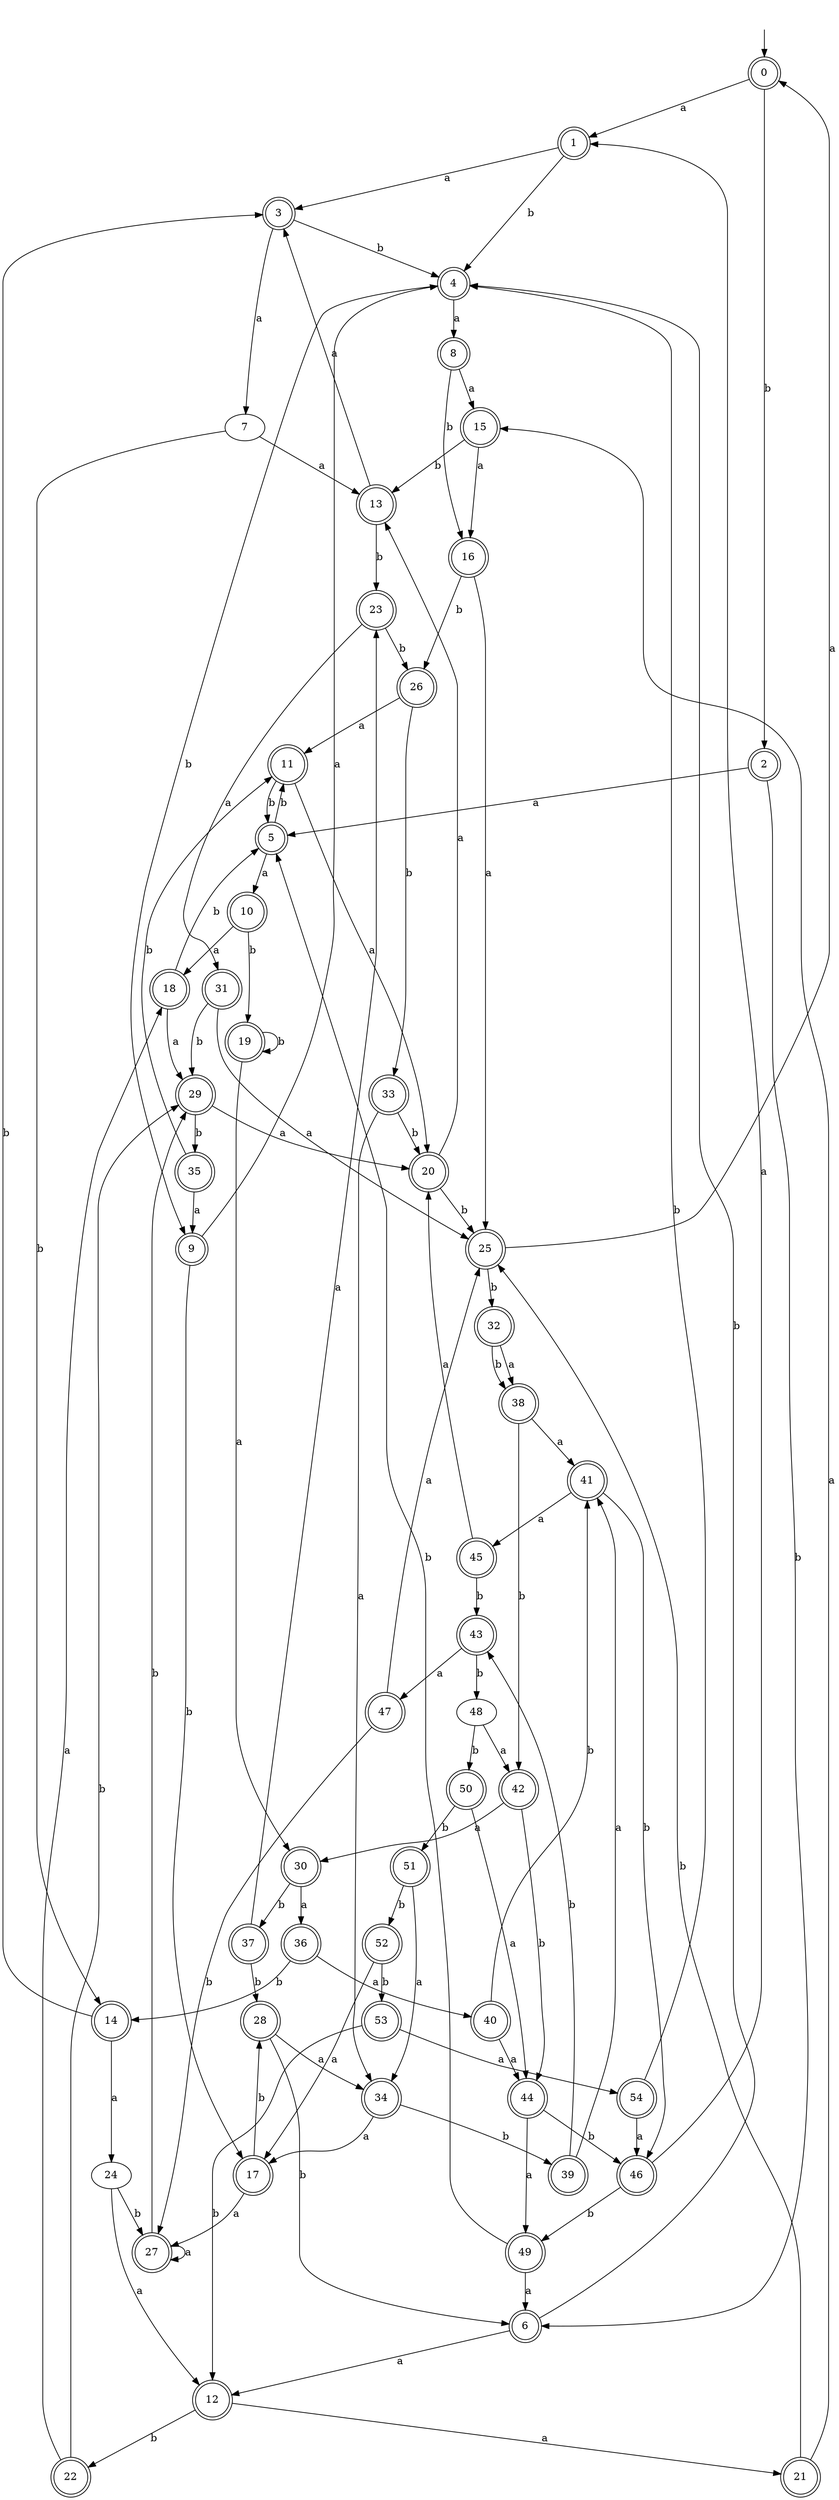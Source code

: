 digraph RandomDFA {
  __start0 [label="", shape=none];
  __start0 -> 0 [label=""];
  0 [shape=circle] [shape=doublecircle]
  0 -> 1 [label="a"]
  0 -> 2 [label="b"]
  1 [shape=doublecircle]
  1 -> 3 [label="a"]
  1 -> 4 [label="b"]
  2 [shape=doublecircle]
  2 -> 5 [label="a"]
  2 -> 6 [label="b"]
  3 [shape=doublecircle]
  3 -> 7 [label="a"]
  3 -> 4 [label="b"]
  4 [shape=doublecircle]
  4 -> 8 [label="a"]
  4 -> 9 [label="b"]
  5 [shape=doublecircle]
  5 -> 10 [label="a"]
  5 -> 11 [label="b"]
  6 [shape=doublecircle]
  6 -> 12 [label="a"]
  6 -> 4 [label="b"]
  7
  7 -> 13 [label="a"]
  7 -> 14 [label="b"]
  8 [shape=doublecircle]
  8 -> 15 [label="a"]
  8 -> 16 [label="b"]
  9 [shape=doublecircle]
  9 -> 4 [label="a"]
  9 -> 17 [label="b"]
  10 [shape=doublecircle]
  10 -> 18 [label="a"]
  10 -> 19 [label="b"]
  11 [shape=doublecircle]
  11 -> 20 [label="a"]
  11 -> 5 [label="b"]
  12 [shape=doublecircle]
  12 -> 21 [label="a"]
  12 -> 22 [label="b"]
  13 [shape=doublecircle]
  13 -> 3 [label="a"]
  13 -> 23 [label="b"]
  14 [shape=doublecircle]
  14 -> 24 [label="a"]
  14 -> 3 [label="b"]
  15 [shape=doublecircle]
  15 -> 16 [label="a"]
  15 -> 13 [label="b"]
  16 [shape=doublecircle]
  16 -> 25 [label="a"]
  16 -> 26 [label="b"]
  17 [shape=doublecircle]
  17 -> 27 [label="a"]
  17 -> 28 [label="b"]
  18 [shape=doublecircle]
  18 -> 29 [label="a"]
  18 -> 5 [label="b"]
  19 [shape=doublecircle]
  19 -> 30 [label="a"]
  19 -> 19 [label="b"]
  20 [shape=doublecircle]
  20 -> 13 [label="a"]
  20 -> 25 [label="b"]
  21 [shape=doublecircle]
  21 -> 15 [label="a"]
  21 -> 25 [label="b"]
  22 [shape=doublecircle]
  22 -> 18 [label="a"]
  22 -> 29 [label="b"]
  23 [shape=doublecircle]
  23 -> 31 [label="a"]
  23 -> 26 [label="b"]
  24
  24 -> 12 [label="a"]
  24 -> 27 [label="b"]
  25 [shape=doublecircle]
  25 -> 0 [label="a"]
  25 -> 32 [label="b"]
  26 [shape=doublecircle]
  26 -> 11 [label="a"]
  26 -> 33 [label="b"]
  27 [shape=doublecircle]
  27 -> 27 [label="a"]
  27 -> 29 [label="b"]
  28 [shape=doublecircle]
  28 -> 34 [label="a"]
  28 -> 6 [label="b"]
  29 [shape=doublecircle]
  29 -> 20 [label="a"]
  29 -> 35 [label="b"]
  30 [shape=doublecircle]
  30 -> 36 [label="a"]
  30 -> 37 [label="b"]
  31 [shape=doublecircle]
  31 -> 25 [label="a"]
  31 -> 29 [label="b"]
  32 [shape=doublecircle]
  32 -> 38 [label="a"]
  32 -> 38 [label="b"]
  33 [shape=doublecircle]
  33 -> 34 [label="a"]
  33 -> 20 [label="b"]
  34 [shape=doublecircle]
  34 -> 17 [label="a"]
  34 -> 39 [label="b"]
  35 [shape=doublecircle]
  35 -> 9 [label="a"]
  35 -> 11 [label="b"]
  36 [shape=doublecircle]
  36 -> 40 [label="a"]
  36 -> 14 [label="b"]
  37 [shape=doublecircle]
  37 -> 23 [label="a"]
  37 -> 28 [label="b"]
  38 [shape=doublecircle]
  38 -> 41 [label="a"]
  38 -> 42 [label="b"]
  39 [shape=doublecircle]
  39 -> 41 [label="a"]
  39 -> 43 [label="b"]
  40 [shape=doublecircle]
  40 -> 44 [label="a"]
  40 -> 41 [label="b"]
  41 [shape=doublecircle]
  41 -> 45 [label="a"]
  41 -> 46 [label="b"]
  42 [shape=doublecircle]
  42 -> 30 [label="a"]
  42 -> 44 [label="b"]
  43 [shape=doublecircle]
  43 -> 47 [label="a"]
  43 -> 48 [label="b"]
  44 [shape=doublecircle]
  44 -> 49 [label="a"]
  44 -> 46 [label="b"]
  45 [shape=doublecircle]
  45 -> 20 [label="a"]
  45 -> 43 [label="b"]
  46 [shape=doublecircle]
  46 -> 1 [label="a"]
  46 -> 49 [label="b"]
  47 [shape=doublecircle]
  47 -> 25 [label="a"]
  47 -> 27 [label="b"]
  48
  48 -> 42 [label="a"]
  48 -> 50 [label="b"]
  49 [shape=doublecircle]
  49 -> 6 [label="a"]
  49 -> 5 [label="b"]
  50 [shape=doublecircle]
  50 -> 44 [label="a"]
  50 -> 51 [label="b"]
  51 [shape=doublecircle]
  51 -> 34 [label="a"]
  51 -> 52 [label="b"]
  52 [shape=doublecircle]
  52 -> 17 [label="a"]
  52 -> 53 [label="b"]
  53 [shape=doublecircle]
  53 -> 54 [label="a"]
  53 -> 12 [label="b"]
  54 [shape=doublecircle]
  54 -> 46 [label="a"]
  54 -> 4 [label="b"]
}
